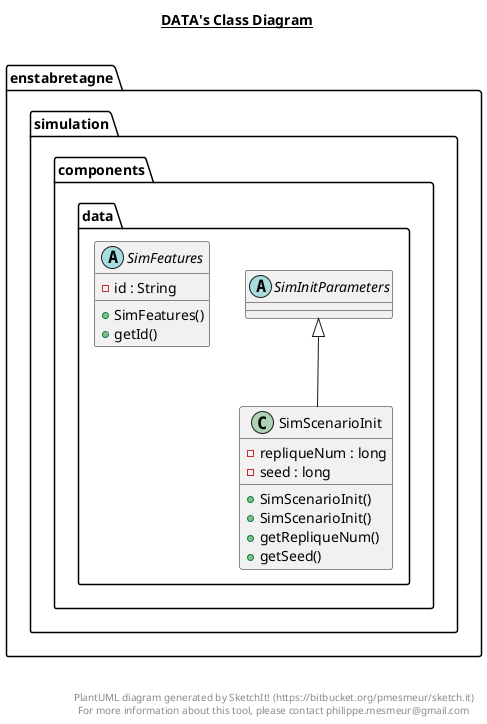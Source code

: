 @startuml

title __DATA's Class Diagram__\n

  namespace enstabretagne.simulation.components {
    namespace data {
      abstract class enstabretagne.simulation.components.data.SimFeatures {
          - id : String
          + SimFeatures()
          + getId()
      }
    }
  }
  

  namespace enstabretagne.simulation.components {
    namespace data {
      abstract class enstabretagne.simulation.components.data.SimInitParameters {
      }
    }
  }
  

  namespace enstabretagne.simulation.components {
    namespace data {
      class enstabretagne.simulation.components.data.SimScenarioInit {
          - repliqueNum : long
          - seed : long
          + SimScenarioInit()
          + SimScenarioInit()
          + getRepliqueNum()
          + getSeed()
      }
    }
  }
  

  enstabretagne.simulation.components.data.SimScenarioInit -up-|> enstabretagne.simulation.components.data.SimInitParameters


right footer


PlantUML diagram generated by SketchIt! (https://bitbucket.org/pmesmeur/sketch.it)
For more information about this tool, please contact philippe.mesmeur@gmail.com
endfooter

@enduml

